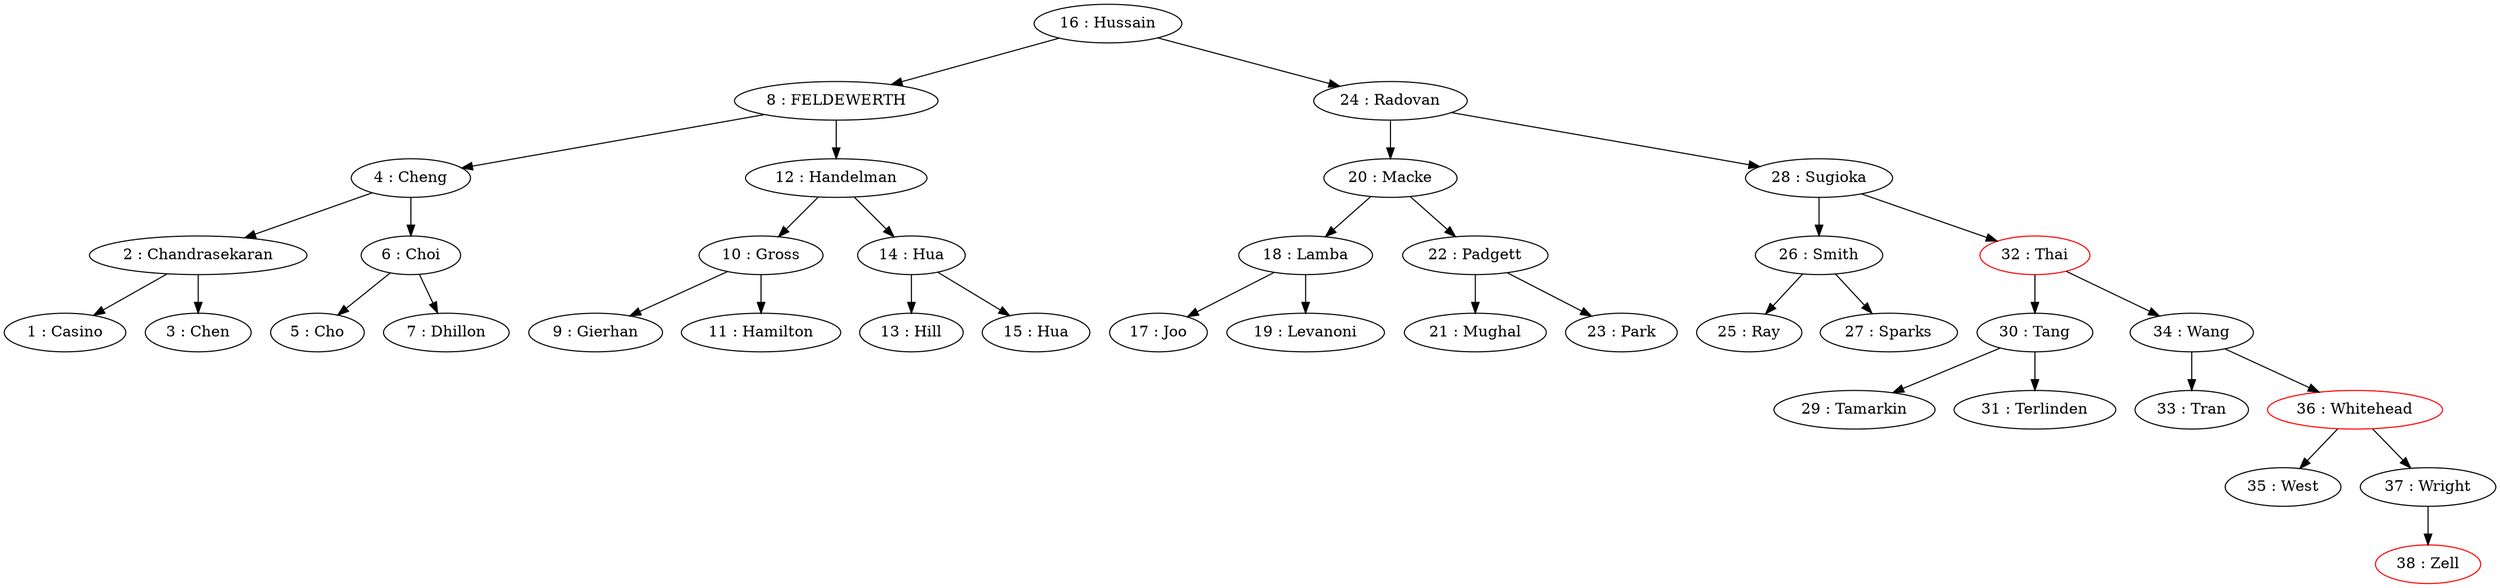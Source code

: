digraph T {
16 [color=black, label="16 : Hussain"];
16 -> 8;
16 -> 24;
8 [color=black, label="8 : FELDEWERTH"];
8 -> 4;
8 -> 12;
4 [color=black, label="4 : Cheng"];
4 -> 2;
4 -> 6;
2 [color=black, label="2 : Chandrasekaran"];
2 -> 1;
2 -> 3;
1 [color=black, label="1 : Casino"];
3 [color=black, label="3 : Chen"];
6 [color=black, label="6 : Choi"];
6 -> 5;
6 -> 7;
5 [color=black, label="5 : Cho"];
7 [color=black, label="7 : Dhillon"];
12 [color=black, label="12 : Handelman"];
12 -> 10;
12 -> 14;
10 [color=black, label="10 : Gross"];
10 -> 9;
10 -> 11;
9 [color=black, label="9 : Gierhan"];
11 [color=black, label="11 : Hamilton"];
14 [color=black, label="14 : Hua"];
14 -> 13;
14 -> 15;
13 [color=black, label="13 : Hill"];
15 [color=black, label="15 : Hua"];
24 [color=black, label="24 : Radovan"];
24 -> 20;
24 -> 28;
20 [color=black, label="20 : Macke"];
20 -> 18;
20 -> 22;
18 [color=black, label="18 : Lamba"];
18 -> 17;
18 -> 19;
17 [color=black, label="17 : Joo"];
19 [color=black, label="19 : Levanoni"];
22 [color=black, label="22 : Padgett"];
22 -> 21;
22 -> 23;
21 [color=black, label="21 : Mughal"];
23 [color=black, label="23 : Park"];
28 [color=black, label="28 : Sugioka"];
28 -> 26;
28 -> 32;
26 [color=black, label="26 : Smith"];
26 -> 25;
26 -> 27;
25 [color=black, label="25 : Ray"];
27 [color=black, label="27 : Sparks"];
32 [color=red, label="32 : Thai"];
32 -> 30;
32 -> 34;
30 [color=black, label="30 : Tang"];
30 -> 29;
30 -> 31;
29 [color=black, label="29 : Tamarkin"];
31 [color=black, label="31 : Terlinden"];
34 [color=black, label="34 : Wang"];
34 -> 33;
34 -> 36;
33 [color=black, label="33 : Tran"];
36 [color=red, label="36 : Whitehead"];
36 -> 35;
36 -> 37;
35 [color=black, label="35 : West"];
37 [color=black, label="37 : Wright"];
37 -> 38;
38 [color=red, label="38 : Zell"];
}
